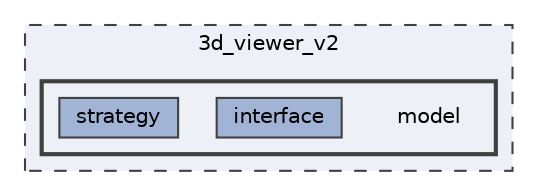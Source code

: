 digraph "3d_viewer_v2/model"
{
 // LATEX_PDF_SIZE
  bgcolor="transparent";
  edge [fontname=Helvetica,fontsize=10,labelfontname=Helvetica,labelfontsize=10];
  node [fontname=Helvetica,fontsize=10,shape=box,height=0.2,width=0.4];
  compound=true
  subgraph clusterdir_1efc8496e7a9f766f90ee8df89636f3c {
    graph [ bgcolor="#edf0f7", pencolor="grey25", label="3d_viewer_v2", fontname=Helvetica,fontsize=10 style="filled,dashed", URL="dir_1efc8496e7a9f766f90ee8df89636f3c.html",tooltip=""]
  subgraph clusterdir_2999f9c1f2c2e69b15a479876590c1ba {
    graph [ bgcolor="#edf0f7", pencolor="grey25", label="", fontname=Helvetica,fontsize=10 style="filled,bold", URL="dir_2999f9c1f2c2e69b15a479876590c1ba.html",tooltip=""]
    dir_2999f9c1f2c2e69b15a479876590c1ba [shape=plaintext, label="model"];
  dir_e17f88d6713b0bc4bed1568332668485 [label="interface", fillcolor="#a2b4d6", color="grey25", style="filled", URL="dir_e17f88d6713b0bc4bed1568332668485.html",tooltip=""];
  dir_af6593fa1a14099a30980154474beedf [label="strategy", fillcolor="#a2b4d6", color="grey25", style="filled", URL="dir_af6593fa1a14099a30980154474beedf.html",tooltip=""];
  }
  }
}

